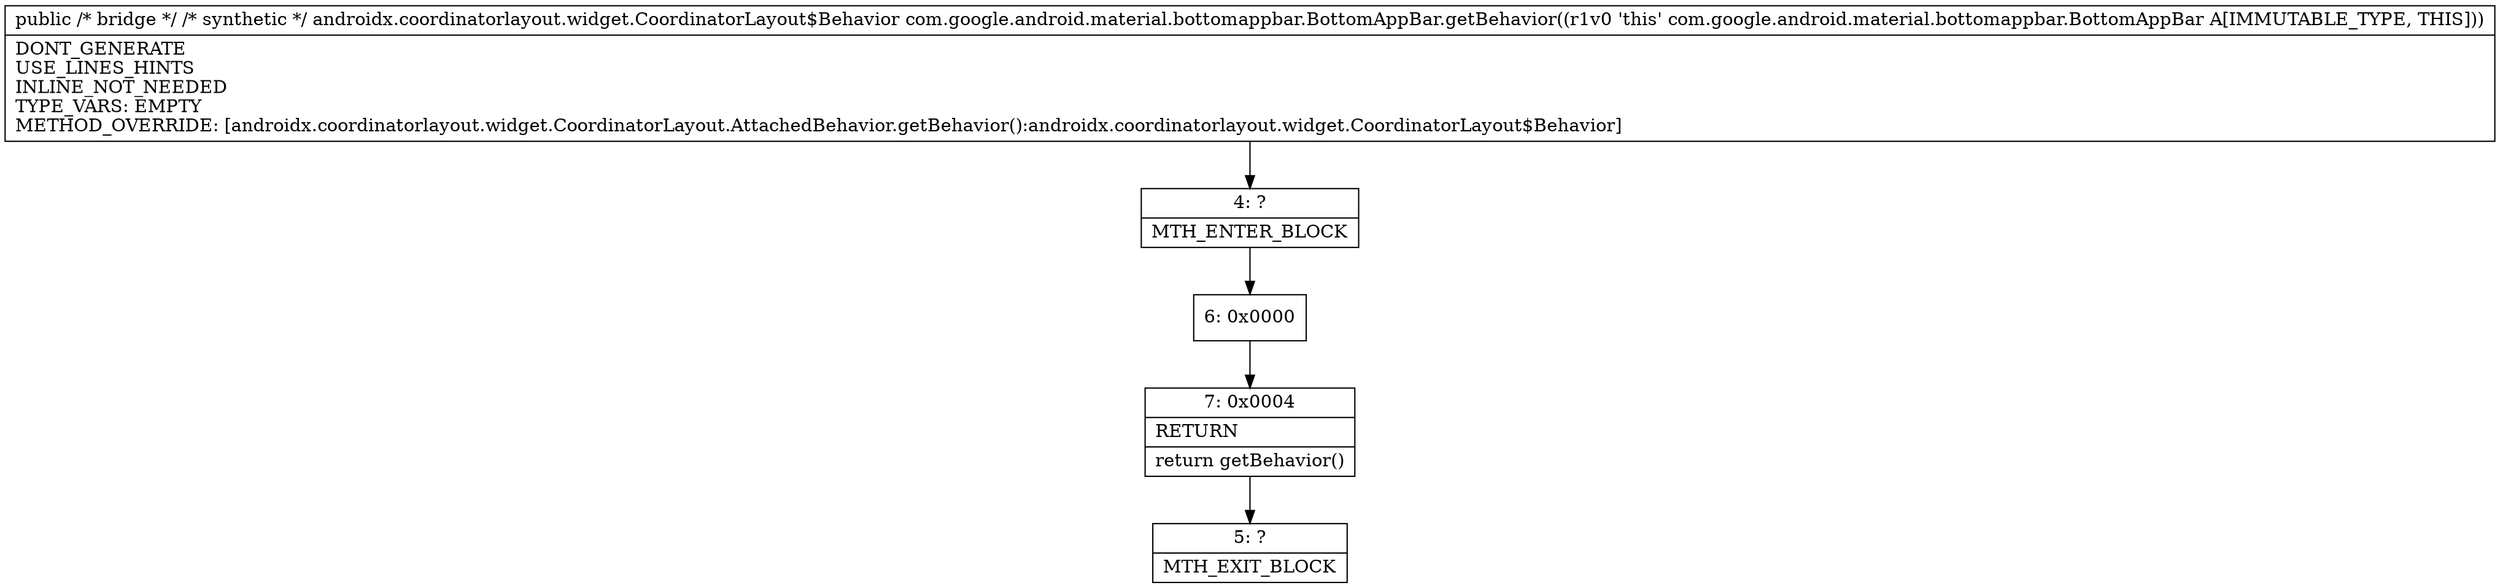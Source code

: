 digraph "CFG forcom.google.android.material.bottomappbar.BottomAppBar.getBehavior()Landroidx\/coordinatorlayout\/widget\/CoordinatorLayout$Behavior;" {
Node_4 [shape=record,label="{4\:\ ?|MTH_ENTER_BLOCK\l}"];
Node_6 [shape=record,label="{6\:\ 0x0000}"];
Node_7 [shape=record,label="{7\:\ 0x0004|RETURN\l|return getBehavior()\l}"];
Node_5 [shape=record,label="{5\:\ ?|MTH_EXIT_BLOCK\l}"];
MethodNode[shape=record,label="{public \/* bridge *\/ \/* synthetic *\/ androidx.coordinatorlayout.widget.CoordinatorLayout$Behavior com.google.android.material.bottomappbar.BottomAppBar.getBehavior((r1v0 'this' com.google.android.material.bottomappbar.BottomAppBar A[IMMUTABLE_TYPE, THIS]))  | DONT_GENERATE\lUSE_LINES_HINTS\lINLINE_NOT_NEEDED\lTYPE_VARS: EMPTY\lMETHOD_OVERRIDE: [androidx.coordinatorlayout.widget.CoordinatorLayout.AttachedBehavior.getBehavior():androidx.coordinatorlayout.widget.CoordinatorLayout$Behavior]\l}"];
MethodNode -> Node_4;Node_4 -> Node_6;
Node_6 -> Node_7;
Node_7 -> Node_5;
}

